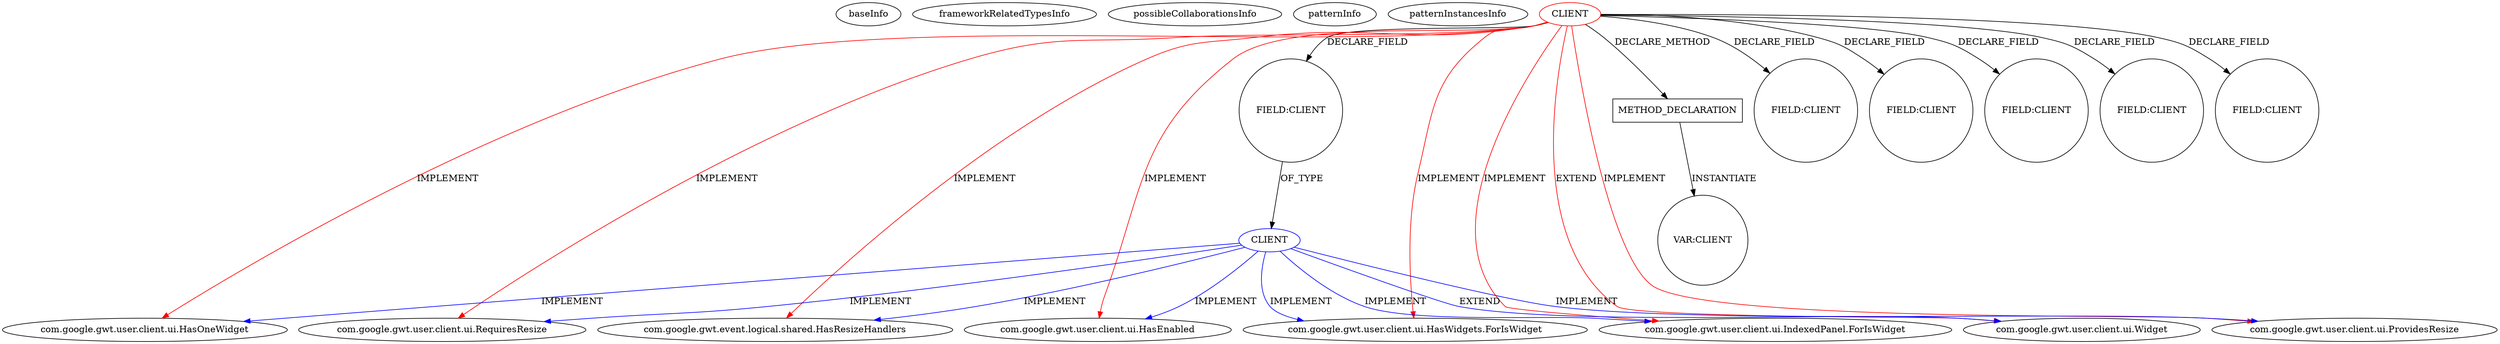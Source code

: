 digraph {
baseInfo[graphId=455,category="pattern",isAnonymous=false,possibleRelation=true]
frameworkRelatedTypesInfo[0="com.google.gwt.user.client.ui.ProvidesResize",1="com.google.gwt.user.client.ui.HasEnabled",2="com.google.gwt.event.logical.shared.HasResizeHandlers",3="com.google.gwt.user.client.ui.HasWidgets.ForIsWidget",4="com.google.gwt.user.client.ui.RequiresResize",5="com.google.gwt.user.client.ui.IndexedPanel.ForIsWidget",6="com.google.gwt.user.client.ui.HasOneWidget",7="com.google.gwt.user.client.ui.Widget"]
possibleCollaborationsInfo[0="455~FIELD_TYPE_DECLARATION-~com.google.gwt.user.client.ui.ProvidesResize com.google.gwt.user.client.ui.HasEnabled com.google.gwt.event.logical.shared.HasResizeHandlers com.google.gwt.user.client.ui.HasWidgets.ForIsWidget com.google.gwt.user.client.ui.RequiresResize com.google.gwt.user.client.ui.IndexedPanel.ForIsWidget com.google.gwt.user.client.ui.HasOneWidget com.google.gwt.user.client.ui.Widget ~com.google.gwt.user.client.ui.RequiresResize com.google.gwt.event.logical.shared.HasResizeHandlers com.google.gwt.user.client.ui.HasEnabled com.google.gwt.user.client.ui.HasOneWidget com.google.gwt.user.client.ui.HasWidgets.ForIsWidget com.google.gwt.user.client.ui.ProvidesResize com.google.gwt.user.client.ui.IndexedPanel.ForIsWidget com.google.gwt.user.client.ui.Widget ~false~false"]
patternInfo[frequency=2.0,patternRootClient=0]
patternInstancesInfo[0="kospiotr-gwt-layout-designer~/kospiotr-gwt-layout-designer/gwt-layout-designer-master/src/main/java/pl/pkosmowski/gxtshowcase/client/MainPanel.java~MainPanel~3417",1="rdomingonl-layoutTest~/rdomingonl-layoutTest/layoutTest-master/src/main/java/nl/tc/rd/exp/layouttest/client/mvp/view/WidgetDesignerView.java~WidgetDesignerView~4344"]
6[label="com.google.gwt.user.client.ui.RequiresResize",vertexType="FRAMEWORK_INTERFACE_TYPE",isFrameworkType=false]
0[label="CLIENT",vertexType="ROOT_CLIENT_CLASS_DECLARATION",isFrameworkType=false,color=red]
8[label="com.google.gwt.user.client.ui.HasOneWidget",vertexType="FRAMEWORK_INTERFACE_TYPE",isFrameworkType=false]
3[label="com.google.gwt.user.client.ui.HasEnabled",vertexType="FRAMEWORK_INTERFACE_TYPE",isFrameworkType=false]
7[label="com.google.gwt.user.client.ui.ProvidesResize",vertexType="FRAMEWORK_INTERFACE_TYPE",isFrameworkType=false]
63[label="METHOD_DECLARATION",vertexType="CLIENT_METHOD_DECLARATION",isFrameworkType=false,shape=box]
65[label="VAR:CLIENT",vertexType="VARIABLE_EXPRESION",isFrameworkType=false,shape=circle]
9[label="FIELD:CLIENT",vertexType="FIELD_DECLARATION",isFrameworkType=false,shape=circle]
41[label="FIELD:CLIENT",vertexType="FIELD_DECLARATION",isFrameworkType=false,shape=circle]
39[label="FIELD:CLIENT",vertexType="FIELD_DECLARATION",isFrameworkType=false,shape=circle]
52[label="FIELD:CLIENT",vertexType="FIELD_DECLARATION",isFrameworkType=false,shape=circle]
19[label="FIELD:CLIENT",vertexType="FIELD_DECLARATION",isFrameworkType=false,shape=circle]
29[label="FIELD:CLIENT",vertexType="FIELD_DECLARATION",isFrameworkType=false,shape=circle]
5[label="com.google.gwt.user.client.ui.IndexedPanel.ForIsWidget",vertexType="FRAMEWORK_INTERFACE_TYPE",isFrameworkType=false]
2[label="com.google.gwt.event.logical.shared.HasResizeHandlers",vertexType="FRAMEWORK_INTERFACE_TYPE",isFrameworkType=false]
4[label="com.google.gwt.user.client.ui.HasWidgets.ForIsWidget",vertexType="FRAMEWORK_INTERFACE_TYPE",isFrameworkType=false]
1[label="com.google.gwt.user.client.ui.Widget",vertexType="FRAMEWORK_CLASS_TYPE",isFrameworkType=false]
20[label="CLIENT",vertexType="REFERENCE_CLIENT_CLASS_DECLARATION",isFrameworkType=false,color=blue]
0->7[label="IMPLEMENT",color=red]
0->9[label="DECLARE_FIELD"]
63->65[label="INSTANTIATE"]
0->3[label="IMPLEMENT",color=red]
0->2[label="IMPLEMENT",color=red]
20->6[label="IMPLEMENT",color=blue]
20->2[label="IMPLEMENT",color=blue]
0->29[label="DECLARE_FIELD"]
0->4[label="IMPLEMENT",color=red]
0->39[label="DECLARE_FIELD"]
0->6[label="IMPLEMENT",color=red]
20->3[label="IMPLEMENT",color=blue]
0->63[label="DECLARE_METHOD"]
0->19[label="DECLARE_FIELD"]
19->20[label="OF_TYPE"]
0->41[label="DECLARE_FIELD"]
20->8[label="IMPLEMENT",color=blue]
0->52[label="DECLARE_FIELD"]
20->4[label="IMPLEMENT",color=blue]
0->5[label="IMPLEMENT",color=red]
20->7[label="IMPLEMENT",color=blue]
0->8[label="IMPLEMENT",color=red]
20->5[label="IMPLEMENT",color=blue]
0->1[label="EXTEND",color=red]
20->1[label="EXTEND",color=blue]
}
